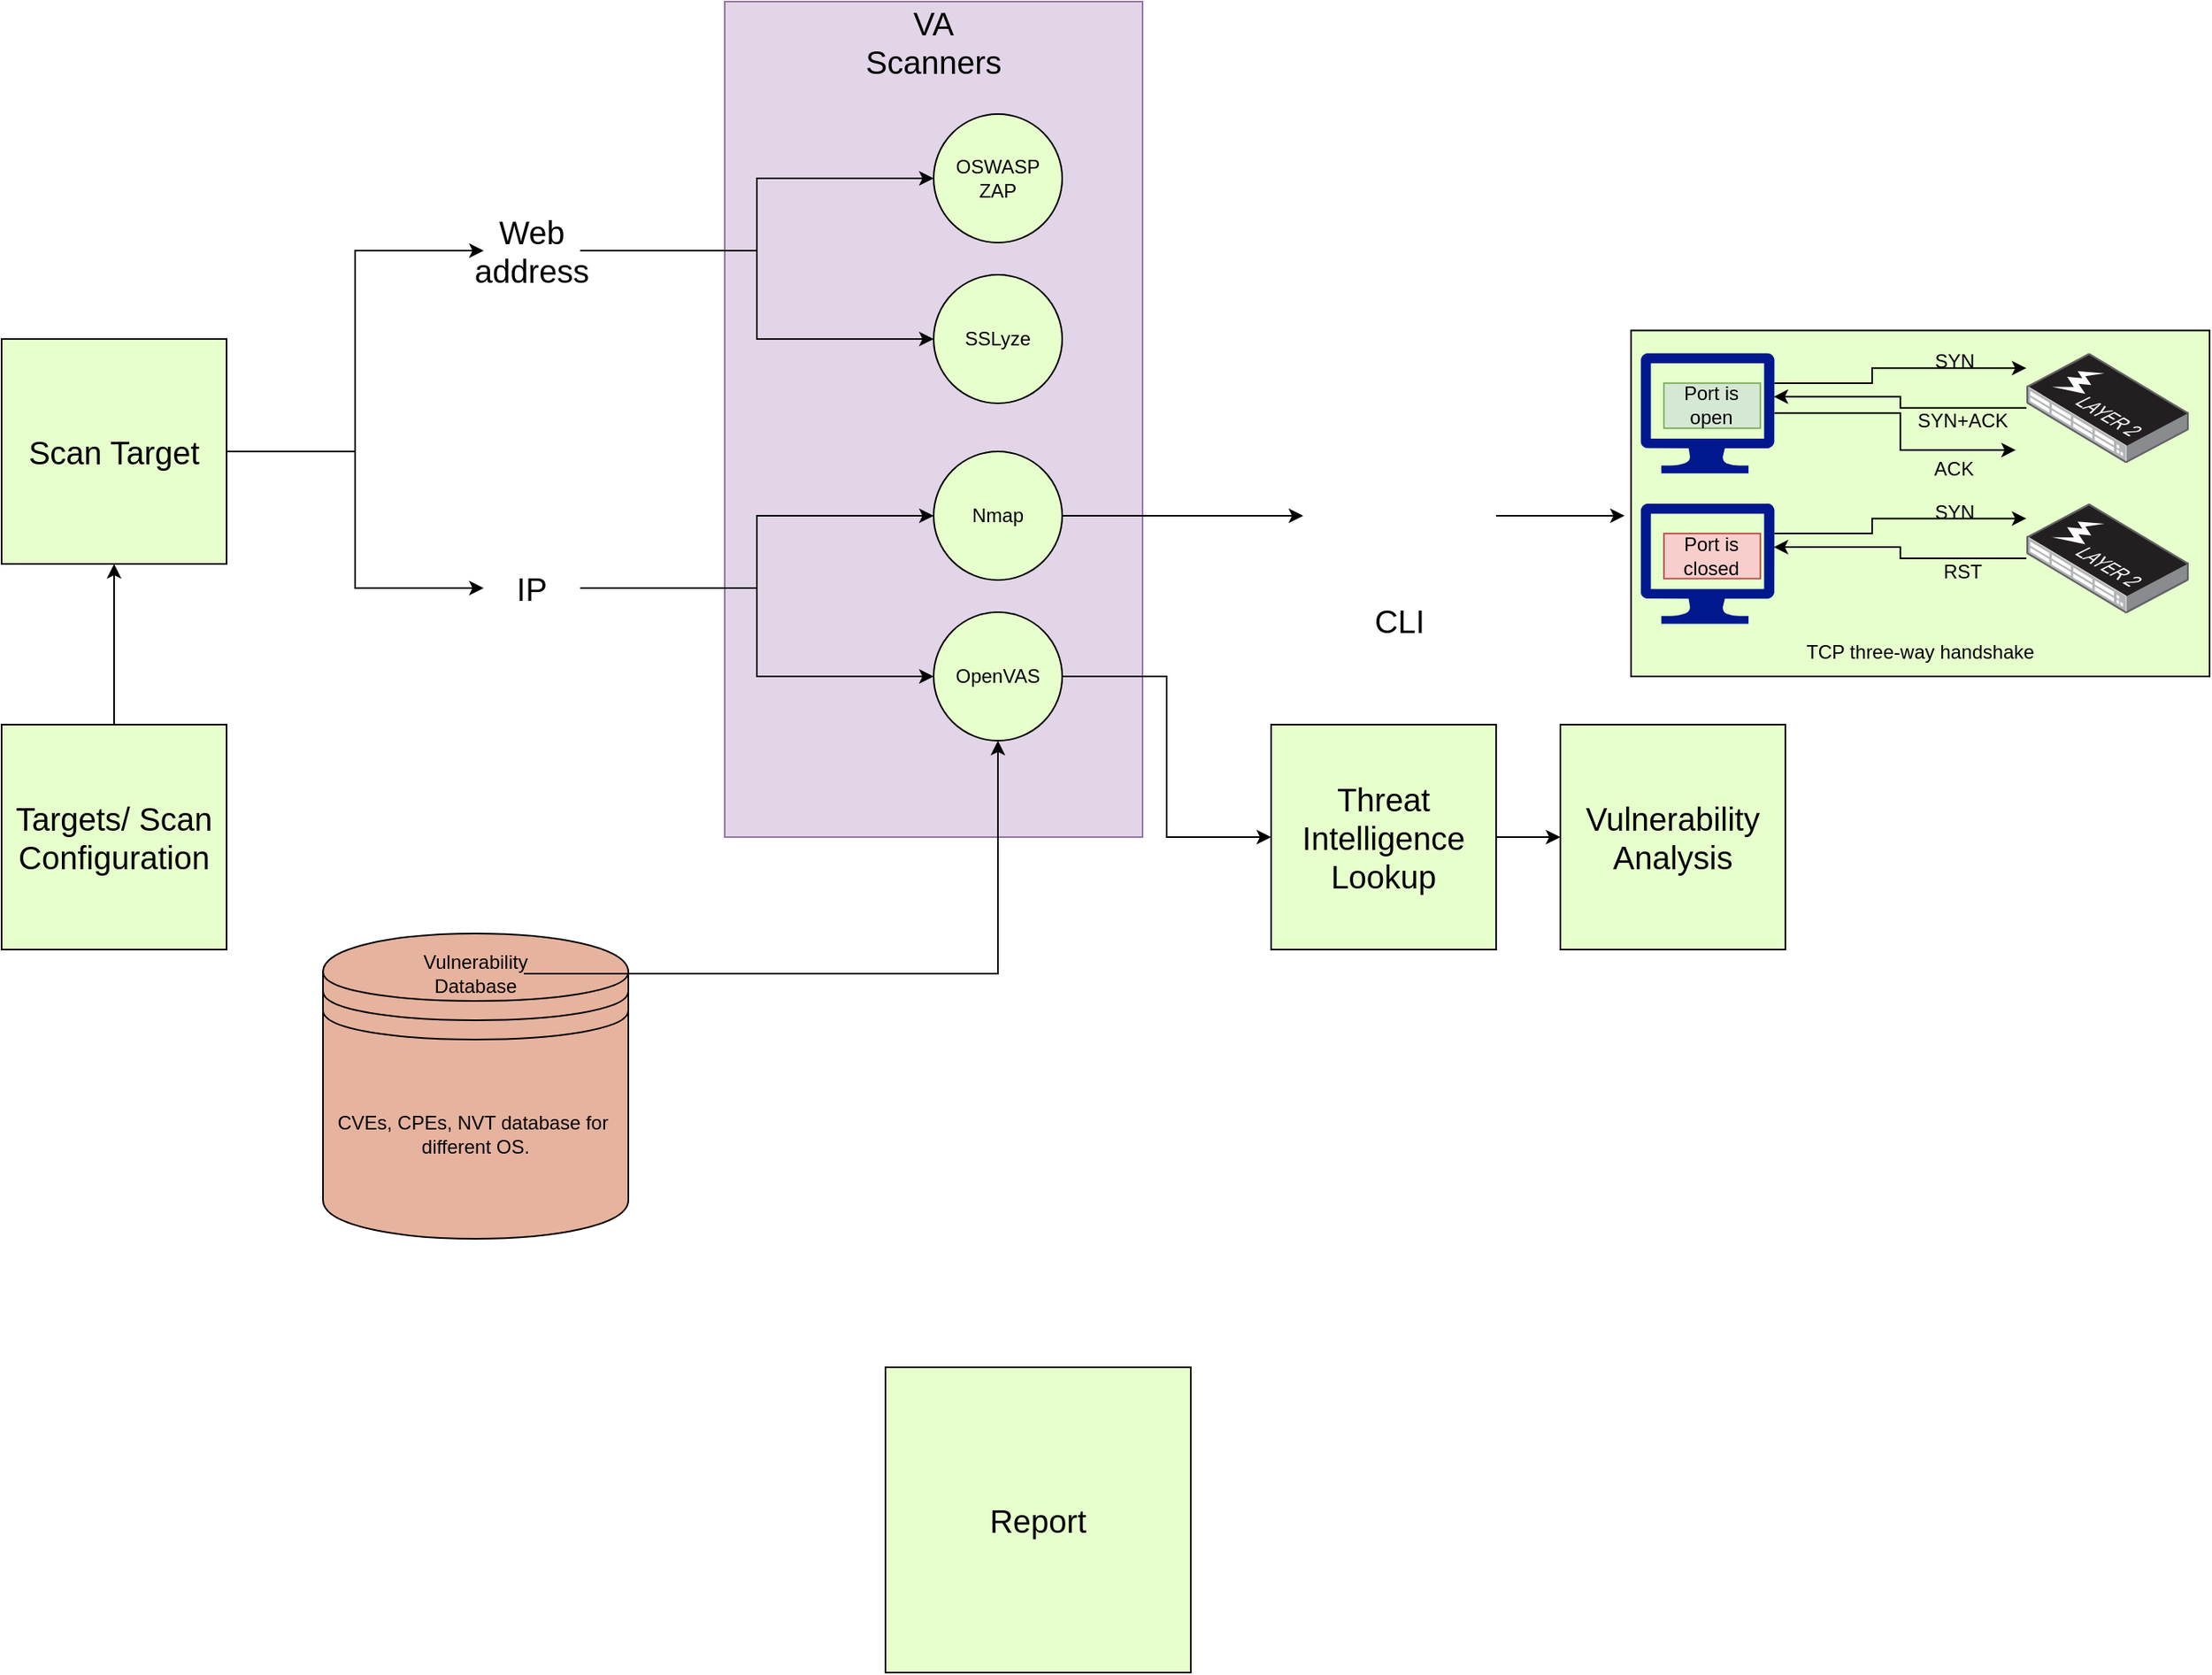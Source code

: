 <mxfile version="20.8.13" type="github"><diagram id="dLaz82Era-zrFtT4xEze" name="Page-1"><mxGraphModel dx="825" dy="456" grid="1" gridSize="10" guides="1" tooltips="1" connect="1" arrows="1" fold="1" page="1" pageScale="1" pageWidth="10000" pageHeight="10000" math="0" shadow="0"><root><mxCell id="0"/><mxCell id="1" parent="0"/><mxCell id="Wr4rOZ4-yWCgEpKX6l3O-36" value="" style="rounded=0;whiteSpace=wrap;html=1;fillColor=#e1d5e7;strokeColor=#9673a6;" vertex="1" parent="1"><mxGeometry x="660" y="170" width="260" height="520" as="geometry"/></mxCell><mxCell id="Wr4rOZ4-yWCgEpKX6l3O-55" style="edgeStyle=orthogonalEdgeStyle;rounded=0;orthogonalLoop=1;jettySize=auto;html=1;entryX=0;entryY=0.5;entryDx=0;entryDy=0;fontSize=20;exitX=1;exitY=0.5;exitDx=0;exitDy=0;" edge="1" parent="1" source="Wr4rOZ4-yWCgEpKX6l3O-26" target="Wr4rOZ4-yWCgEpKX6l3O-54"><mxGeometry relative="1" as="geometry"/></mxCell><mxCell id="Wr4rOZ4-yWCgEpKX6l3O-60" value="" style="edgeStyle=orthogonalEdgeStyle;rounded=0;orthogonalLoop=1;jettySize=auto;html=1;fontSize=13;" edge="1" parent="1" source="Wr4rOZ4-yWCgEpKX6l3O-18" target="Wr4rOZ4-yWCgEpKX6l3O-40"><mxGeometry relative="1" as="geometry"/></mxCell><mxCell id="Wr4rOZ4-yWCgEpKX6l3O-18" value="&lt;font style=&quot;font-size: 20px;&quot;&gt;Targets/ Scan Configuration&lt;/font&gt;" style="whiteSpace=wrap;html=1;aspect=fixed;fillColor=#E6FFCC;" vertex="1" parent="1"><mxGeometry x="210" y="620" width="140" height="140" as="geometry"/></mxCell><mxCell id="Wr4rOZ4-yWCgEpKX6l3O-23" value="SSLyze" style="ellipse;whiteSpace=wrap;html=1;aspect=fixed;fillColor=#E6FFCC;" vertex="1" parent="1"><mxGeometry x="790" y="340" width="80" height="80" as="geometry"/></mxCell><mxCell id="Wr4rOZ4-yWCgEpKX6l3O-24" value="OSWASP ZAP" style="ellipse;whiteSpace=wrap;html=1;aspect=fixed;fillColor=#E6FFCC;" vertex="1" parent="1"><mxGeometry x="790" y="240" width="80" height="80" as="geometry"/></mxCell><mxCell id="Wr4rOZ4-yWCgEpKX6l3O-142" style="edgeStyle=orthogonalEdgeStyle;rounded=0;orthogonalLoop=1;jettySize=auto;html=1;entryX=0;entryY=0.5;entryDx=0;entryDy=0;fontSize=12;" edge="1" parent="1" source="Wr4rOZ4-yWCgEpKX6l3O-25" target="Wr4rOZ4-yWCgEpKX6l3O-87"><mxGeometry relative="1" as="geometry"/></mxCell><mxCell id="Wr4rOZ4-yWCgEpKX6l3O-25" value="Nmap" style="ellipse;whiteSpace=wrap;html=1;aspect=fixed;fillColor=#E6FFCC;" vertex="1" parent="1"><mxGeometry x="790" y="450" width="80" height="80" as="geometry"/></mxCell><mxCell id="Wr4rOZ4-yWCgEpKX6l3O-26" value="OpenVAS" style="ellipse;whiteSpace=wrap;html=1;aspect=fixed;fillColor=#E6FFCC;" vertex="1" parent="1"><mxGeometry x="790" y="550" width="80" height="80" as="geometry"/></mxCell><mxCell id="Wr4rOZ4-yWCgEpKX6l3O-33" value="" style="group" vertex="1" connectable="0" parent="1"><mxGeometry x="410" y="750" width="190" height="190" as="geometry"/></mxCell><object label="CVEs, CPEs, NVT database for&amp;nbsp;&lt;br&gt;different OS." id="Wr4rOZ4-yWCgEpKX6l3O-15"><mxCell style="shape=datastore;whiteSpace=wrap;html=1;fillColor=#e6b39e;" vertex="1" parent="Wr4rOZ4-yWCgEpKX6l3O-33"><mxGeometry width="190" height="190" as="geometry"/></mxCell></object><mxCell id="Wr4rOZ4-yWCgEpKX6l3O-17" value="Vulnerability Database" style="text;html=1;strokeColor=none;fillColor=none;align=center;verticalAlign=middle;whiteSpace=wrap;rounded=0;" vertex="1" parent="Wr4rOZ4-yWCgEpKX6l3O-33"><mxGeometry x="65" y="10" width="60" height="30" as="geometry"/></mxCell><mxCell id="Wr4rOZ4-yWCgEpKX6l3O-38" value="VA Scanners" style="text;html=1;strokeColor=none;fillColor=none;align=center;verticalAlign=middle;whiteSpace=wrap;rounded=0;fontSize=20;" vertex="1" parent="1"><mxGeometry x="760" y="180" width="60" height="30" as="geometry"/></mxCell><mxCell id="Wr4rOZ4-yWCgEpKX6l3O-52" style="edgeStyle=orthogonalEdgeStyle;rounded=0;orthogonalLoop=1;jettySize=auto;html=1;entryX=0;entryY=0.5;entryDx=0;entryDy=0;fontSize=20;" edge="1" parent="1" source="Wr4rOZ4-yWCgEpKX6l3O-40" target="Wr4rOZ4-yWCgEpKX6l3O-70"><mxGeometry relative="1" as="geometry"><mxPoint x="460" y="330" as="targetPoint"/></mxGeometry></mxCell><mxCell id="Wr4rOZ4-yWCgEpKX6l3O-85" style="edgeStyle=orthogonalEdgeStyle;rounded=0;orthogonalLoop=1;jettySize=auto;html=1;fontSize=20;" edge="1" parent="1" source="Wr4rOZ4-yWCgEpKX6l3O-40" target="Wr4rOZ4-yWCgEpKX6l3O-76"><mxGeometry relative="1" as="geometry"/></mxCell><mxCell id="Wr4rOZ4-yWCgEpKX6l3O-40" value="&lt;font style=&quot;font-size: 20px;&quot;&gt;Scan Target&lt;/font&gt;" style="whiteSpace=wrap;html=1;aspect=fixed;fillColor=#E6FFCC;" vertex="1" parent="1"><mxGeometry x="210" y="380" width="140" height="140" as="geometry"/></mxCell><mxCell id="Wr4rOZ4-yWCgEpKX6l3O-57" value="" style="edgeStyle=orthogonalEdgeStyle;rounded=0;orthogonalLoop=1;jettySize=auto;html=1;fontSize=13;" edge="1" parent="1" source="Wr4rOZ4-yWCgEpKX6l3O-54" target="Wr4rOZ4-yWCgEpKX6l3O-56"><mxGeometry relative="1" as="geometry"/></mxCell><mxCell id="Wr4rOZ4-yWCgEpKX6l3O-54" value="Threat Intelligence Lookup" style="whiteSpace=wrap;html=1;aspect=fixed;fontSize=20;fillColor=#E6FFCC;" vertex="1" parent="1"><mxGeometry x="1000" y="620" width="140" height="140" as="geometry"/></mxCell><mxCell id="Wr4rOZ4-yWCgEpKX6l3O-56" value="Vulnerability Analysis" style="whiteSpace=wrap;html=1;aspect=fixed;fontSize=20;fillColor=#E6FFCC;" vertex="1" parent="1"><mxGeometry x="1180" y="620" width="140" height="140" as="geometry"/></mxCell><mxCell id="Wr4rOZ4-yWCgEpKX6l3O-58" value="Report" style="whiteSpace=wrap;html=1;aspect=fixed;fontSize=20;fillColor=#E6FFCC;" vertex="1" parent="1"><mxGeometry x="760" y="1020" width="190" height="190" as="geometry"/></mxCell><mxCell id="Wr4rOZ4-yWCgEpKX6l3O-73" style="edgeStyle=orthogonalEdgeStyle;rounded=0;orthogonalLoop=1;jettySize=auto;html=1;fontSize=20;" edge="1" parent="1" source="Wr4rOZ4-yWCgEpKX6l3O-70" target="Wr4rOZ4-yWCgEpKX6l3O-23"><mxGeometry relative="1" as="geometry"/></mxCell><mxCell id="Wr4rOZ4-yWCgEpKX6l3O-74" style="edgeStyle=orthogonalEdgeStyle;rounded=0;orthogonalLoop=1;jettySize=auto;html=1;fontSize=20;" edge="1" parent="1" source="Wr4rOZ4-yWCgEpKX6l3O-70" target="Wr4rOZ4-yWCgEpKX6l3O-24"><mxGeometry relative="1" as="geometry"/></mxCell><mxCell id="Wr4rOZ4-yWCgEpKX6l3O-70" value="Web address" style="text;html=1;strokeColor=none;fillColor=none;align=center;verticalAlign=middle;whiteSpace=wrap;rounded=0;fontSize=20;" vertex="1" parent="1"><mxGeometry x="510" y="310" width="60" height="30" as="geometry"/></mxCell><mxCell id="Wr4rOZ4-yWCgEpKX6l3O-77" style="edgeStyle=orthogonalEdgeStyle;rounded=0;orthogonalLoop=1;jettySize=auto;html=1;fontSize=20;" edge="1" parent="1" source="Wr4rOZ4-yWCgEpKX6l3O-76" target="Wr4rOZ4-yWCgEpKX6l3O-25"><mxGeometry relative="1" as="geometry"/></mxCell><mxCell id="Wr4rOZ4-yWCgEpKX6l3O-83" style="edgeStyle=orthogonalEdgeStyle;rounded=0;orthogonalLoop=1;jettySize=auto;html=1;entryX=0;entryY=0.5;entryDx=0;entryDy=0;fontSize=20;" edge="1" parent="1" source="Wr4rOZ4-yWCgEpKX6l3O-76" target="Wr4rOZ4-yWCgEpKX6l3O-26"><mxGeometry relative="1" as="geometry"/></mxCell><mxCell id="Wr4rOZ4-yWCgEpKX6l3O-76" value="IP" style="text;html=1;strokeColor=none;fillColor=none;align=center;verticalAlign=middle;whiteSpace=wrap;rounded=0;fontSize=20;" vertex="1" parent="1"><mxGeometry x="510" y="520" width="60" height="30" as="geometry"/></mxCell><mxCell id="Wr4rOZ4-yWCgEpKX6l3O-84" style="edgeStyle=orthogonalEdgeStyle;rounded=0;orthogonalLoop=1;jettySize=auto;html=1;fontSize=20;" edge="1" parent="1" source="Wr4rOZ4-yWCgEpKX6l3O-17" target="Wr4rOZ4-yWCgEpKX6l3O-26"><mxGeometry relative="1" as="geometry"/></mxCell><mxCell id="Wr4rOZ4-yWCgEpKX6l3O-93" value="" style="edgeStyle=orthogonalEdgeStyle;rounded=0;orthogonalLoop=1;jettySize=auto;html=1;fontSize=20;entryX=-0.12;entryY=0.102;entryDx=0;entryDy=0;entryPerimeter=0;" edge="1" parent="1" source="Wr4rOZ4-yWCgEpKX6l3O-87" target="Wr4rOZ4-yWCgEpKX6l3O-95"><mxGeometry relative="1" as="geometry"><mxPoint x="1190" y="490" as="targetPoint"/></mxGeometry></mxCell><mxCell id="Wr4rOZ4-yWCgEpKX6l3O-135" value="" style="group" vertex="1" connectable="0" parent="1"><mxGeometry x="1230" y="370" width="354" height="220" as="geometry"/></mxCell><mxCell id="Wr4rOZ4-yWCgEpKX6l3O-123" value="" style="group" vertex="1" connectable="0" parent="Wr4rOZ4-yWCgEpKX6l3O-135"><mxGeometry y="93.617" width="354" height="126.383" as="geometry"/></mxCell><mxCell id="Wr4rOZ4-yWCgEpKX6l3O-134" value="" style="rounded=0;whiteSpace=wrap;html=1;fontSize=12;fillColor=#E6FFCC;" vertex="1" parent="Wr4rOZ4-yWCgEpKX6l3O-123"><mxGeometry x="-6" y="-88.936" width="360" height="215.319" as="geometry"/></mxCell><mxCell id="Wr4rOZ4-yWCgEpKX6l3O-95" value="" style="sketch=0;aspect=fixed;pointerEvents=1;shadow=0;dashed=0;html=1;strokeColor=none;labelPosition=center;verticalLabelPosition=bottom;verticalAlign=top;align=center;fillColor=#00188D;shape=mxgraph.azure.computer;fontSize=20;" vertex="1" parent="Wr4rOZ4-yWCgEpKX6l3O-123"><mxGeometry y="18.723" width="83.216" height="74.894" as="geometry"/></mxCell><mxCell id="Wr4rOZ4-yWCgEpKX6l3O-111" value="" style="edgeStyle=orthogonalEdgeStyle;rounded=0;orthogonalLoop=1;jettySize=auto;html=1;fontSize=20;entryX=0.994;entryY=0.363;entryDx=0;entryDy=0;entryPerimeter=0;" edge="1" parent="Wr4rOZ4-yWCgEpKX6l3O-123" source="Wr4rOZ4-yWCgEpKX6l3O-107" target="Wr4rOZ4-yWCgEpKX6l3O-95"><mxGeometry relative="1" as="geometry"/></mxCell><mxCell id="Wr4rOZ4-yWCgEpKX6l3O-107" value="" style="points=[];aspect=fixed;html=1;align=center;shadow=0;dashed=0;image;image=img/lib/allied_telesis/switch/Switch_48_port_L2_POE.svg;fontSize=20;fillColor=#E6FFCC;" vertex="1" parent="Wr4rOZ4-yWCgEpKX6l3O-123"><mxGeometry x="240" y="18.723" width="101.106" height="68.443" as="geometry"/></mxCell><mxCell id="Wr4rOZ4-yWCgEpKX6l3O-109" value="" style="edgeStyle=orthogonalEdgeStyle;rounded=0;orthogonalLoop=1;jettySize=auto;html=1;fontSize=20;" edge="1" parent="Wr4rOZ4-yWCgEpKX6l3O-123" source="Wr4rOZ4-yWCgEpKX6l3O-95" target="Wr4rOZ4-yWCgEpKX6l3O-107"><mxGeometry relative="1" as="geometry"><Array as="points"><mxPoint x="144" y="37.447"/><mxPoint x="144" y="28.085"/></Array></mxGeometry></mxCell><mxCell id="Wr4rOZ4-yWCgEpKX6l3O-114" value="&lt;span style=&quot;font-size: 12px;&quot;&gt;SYN&lt;/span&gt;" style="text;html=1;align=center;verticalAlign=middle;resizable=0;points=[];autosize=1;strokeColor=none;fillColor=none;fontSize=20;" vertex="1" parent="Wr4rOZ4-yWCgEpKX6l3O-123"><mxGeometry x="170" width="50" height="40" as="geometry"/></mxCell><mxCell id="Wr4rOZ4-yWCgEpKX6l3O-116" value="&lt;span style=&quot;font-size: 12px;&quot;&gt;RST&lt;/span&gt;" style="text;html=1;align=center;verticalAlign=middle;resizable=0;points=[];autosize=1;strokeColor=none;fillColor=none;fontSize=20;" vertex="1" parent="Wr4rOZ4-yWCgEpKX6l3O-123"><mxGeometry x="175" y="37.447" width="50" height="40" as="geometry"/></mxCell><mxCell id="Wr4rOZ4-yWCgEpKX6l3O-122" value="Port is closed" style="text;html=1;strokeColor=#b85450;fillColor=#f8cecc;align=center;verticalAlign=middle;whiteSpace=wrap;rounded=0;fontSize=12;" vertex="1" parent="Wr4rOZ4-yWCgEpKX6l3O-123"><mxGeometry x="14.44" y="37.447" width="60" height="28.085" as="geometry"/></mxCell><mxCell id="Wr4rOZ4-yWCgEpKX6l3O-137" value="TCP three-way handshake" style="text;html=1;strokeColor=none;fillColor=none;align=center;verticalAlign=middle;whiteSpace=wrap;rounded=0;fontSize=12;" vertex="1" parent="Wr4rOZ4-yWCgEpKX6l3O-123"><mxGeometry x="69" y="96.383" width="210" height="30" as="geometry"/></mxCell><mxCell id="Wr4rOZ4-yWCgEpKX6l3O-124" value="" style="group" vertex="1" connectable="0" parent="Wr4rOZ4-yWCgEpKX6l3O-135"><mxGeometry width="348" height="107.66" as="geometry"/></mxCell><mxCell id="Wr4rOZ4-yWCgEpKX6l3O-125" value="" style="sketch=0;aspect=fixed;pointerEvents=1;shadow=0;dashed=0;html=1;strokeColor=none;labelPosition=center;verticalLabelPosition=bottom;verticalAlign=top;align=center;fillColor=#00188D;shape=mxgraph.azure.computer;fontSize=20;" vertex="1" parent="Wr4rOZ4-yWCgEpKX6l3O-124"><mxGeometry y="18.723" width="83.216" height="74.894" as="geometry"/></mxCell><mxCell id="Wr4rOZ4-yWCgEpKX6l3O-126" value="" style="edgeStyle=orthogonalEdgeStyle;rounded=0;orthogonalLoop=1;jettySize=auto;html=1;fontSize=20;entryX=0.994;entryY=0.363;entryDx=0;entryDy=0;entryPerimeter=0;" edge="1" parent="Wr4rOZ4-yWCgEpKX6l3O-124" source="Wr4rOZ4-yWCgEpKX6l3O-127" target="Wr4rOZ4-yWCgEpKX6l3O-125"><mxGeometry relative="1" as="geometry"/></mxCell><mxCell id="Wr4rOZ4-yWCgEpKX6l3O-127" value="" style="points=[];aspect=fixed;html=1;align=center;shadow=0;dashed=0;image;image=img/lib/allied_telesis/switch/Switch_48_port_L2_POE.svg;fontSize=20;fillColor=#E6FFCC;" vertex="1" parent="Wr4rOZ4-yWCgEpKX6l3O-124"><mxGeometry x="240" y="18.723" width="101.106" height="68.443" as="geometry"/></mxCell><mxCell id="Wr4rOZ4-yWCgEpKX6l3O-128" value="" style="edgeStyle=orthogonalEdgeStyle;rounded=0;orthogonalLoop=1;jettySize=auto;html=1;fontSize=20;" edge="1" parent="Wr4rOZ4-yWCgEpKX6l3O-124" source="Wr4rOZ4-yWCgEpKX6l3O-125" target="Wr4rOZ4-yWCgEpKX6l3O-127"><mxGeometry relative="1" as="geometry"><Array as="points"><mxPoint x="144" y="37.447"/><mxPoint x="144" y="28.085"/></Array></mxGeometry></mxCell><mxCell id="Wr4rOZ4-yWCgEpKX6l3O-129" value="" style="edgeStyle=orthogonalEdgeStyle;rounded=0;orthogonalLoop=1;jettySize=auto;html=1;fontSize=20;entryX=-0.065;entryY=0.882;entryDx=0;entryDy=0;entryPerimeter=0;" edge="1" parent="Wr4rOZ4-yWCgEpKX6l3O-124" source="Wr4rOZ4-yWCgEpKX6l3O-125" target="Wr4rOZ4-yWCgEpKX6l3O-127"><mxGeometry relative="1" as="geometry"><mxPoint x="220" y="131.064" as="targetPoint"/></mxGeometry></mxCell><mxCell id="Wr4rOZ4-yWCgEpKX6l3O-130" value="&lt;span style=&quot;font-size: 12px;&quot;&gt;SYN&lt;/span&gt;" style="text;html=1;align=center;verticalAlign=middle;resizable=0;points=[];autosize=1;strokeColor=none;fillColor=none;fontSize=20;" vertex="1" parent="Wr4rOZ4-yWCgEpKX6l3O-124"><mxGeometry x="170" width="50" height="40" as="geometry"/></mxCell><mxCell id="Wr4rOZ4-yWCgEpKX6l3O-131" value="&lt;span style=&quot;font-size: 12px;&quot;&gt;SYN+ACK&lt;/span&gt;" style="text;html=1;align=center;verticalAlign=middle;resizable=0;points=[];autosize=1;strokeColor=none;fillColor=none;fontSize=20;" vertex="1" parent="Wr4rOZ4-yWCgEpKX6l3O-124"><mxGeometry x="160" y="37.447" width="80" height="40" as="geometry"/></mxCell><mxCell id="Wr4rOZ4-yWCgEpKX6l3O-132" value="ACK" style="text;html=1;strokeColor=none;fillColor=none;align=center;verticalAlign=middle;whiteSpace=wrap;rounded=0;fontSize=12;" vertex="1" parent="Wr4rOZ4-yWCgEpKX6l3O-124"><mxGeometry x="165" y="77.444" width="60" height="28.085" as="geometry"/></mxCell><mxCell id="Wr4rOZ4-yWCgEpKX6l3O-133" value="Port is open" style="text;html=1;strokeColor=#82b366;fillColor=#d5e8d4;align=center;verticalAlign=middle;whiteSpace=wrap;rounded=0;fontSize=12;" vertex="1" parent="Wr4rOZ4-yWCgEpKX6l3O-124"><mxGeometry x="14.44" y="37.447" width="60" height="28.085" as="geometry"/></mxCell><mxCell id="Wr4rOZ4-yWCgEpKX6l3O-144" value="" style="group" vertex="1" connectable="0" parent="1"><mxGeometry x="1020" y="430" width="120" height="140" as="geometry"/></mxCell><mxCell id="Wr4rOZ4-yWCgEpKX6l3O-87" value="" style="shape=image;html=1;verticalAlign=top;verticalLabelPosition=bottom;labelBackgroundColor=#ffffff;imageAspect=0;aspect=fixed;image=https://cdn2.iconfinder.com/data/icons/atrous/512/command_line_prompt_shell-128.png;fontSize=20;fillColor=#E6FFCC;" vertex="1" parent="Wr4rOZ4-yWCgEpKX6l3O-144"><mxGeometry width="120" height="120" as="geometry"/></mxCell><mxCell id="Wr4rOZ4-yWCgEpKX6l3O-143" value="&lt;font style=&quot;font-size: 20px;&quot;&gt;CLI&lt;/font&gt;" style="text;html=1;strokeColor=none;fillColor=none;align=center;verticalAlign=middle;whiteSpace=wrap;rounded=0;fontSize=12;" vertex="1" parent="Wr4rOZ4-yWCgEpKX6l3O-144"><mxGeometry x="30" y="110" width="60" height="30" as="geometry"/></mxCell></root></mxGraphModel></diagram></mxfile>